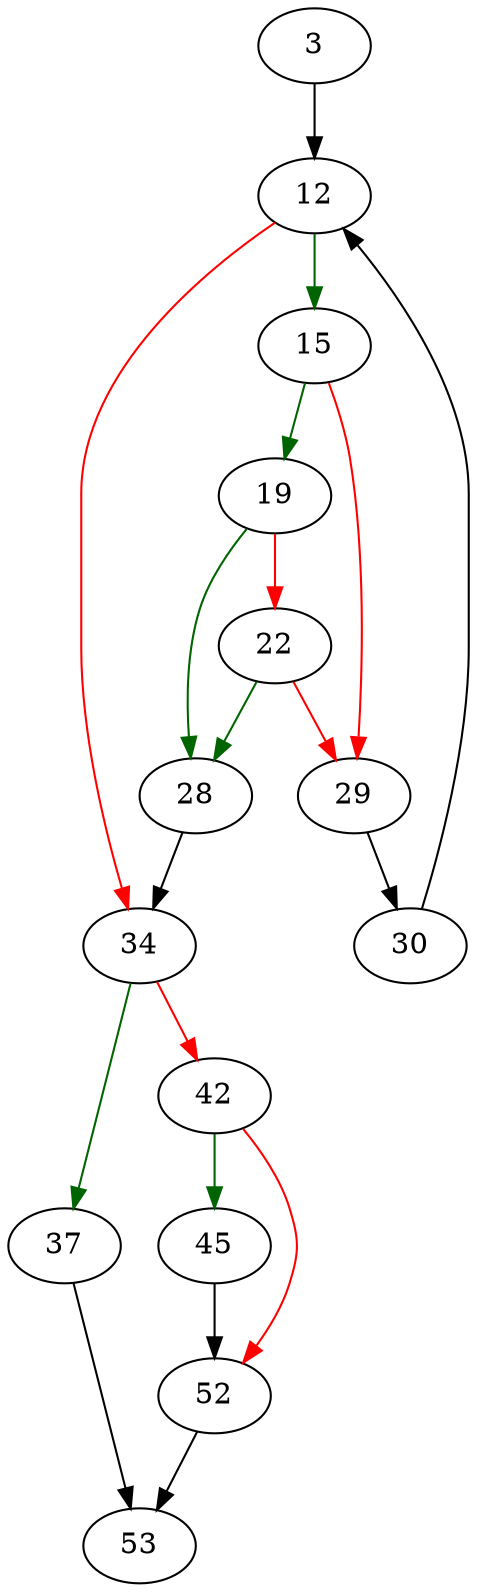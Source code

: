 strict digraph "saveAllCursors" {
	// Node definitions.
	3 [entry=true];
	12;
	15;
	34;
	19;
	29;
	28;
	22;
	30;
	37;
	42;
	53;
	45;
	52;

	// Edge definitions.
	3 -> 12;
	12 -> 15 [
		color=darkgreen
		cond=true
	];
	12 -> 34 [
		color=red
		cond=false
	];
	15 -> 19 [
		color=darkgreen
		cond=true
	];
	15 -> 29 [
		color=red
		cond=false
	];
	34 -> 37 [
		color=darkgreen
		cond=true
	];
	34 -> 42 [
		color=red
		cond=false
	];
	19 -> 28 [
		color=darkgreen
		cond=true
	];
	19 -> 22 [
		color=red
		cond=false
	];
	29 -> 30;
	28 -> 34;
	22 -> 29 [
		color=red
		cond=false
	];
	22 -> 28 [
		color=darkgreen
		cond=true
	];
	30 -> 12;
	37 -> 53;
	42 -> 45 [
		color=darkgreen
		cond=true
	];
	42 -> 52 [
		color=red
		cond=false
	];
	45 -> 52;
	52 -> 53;
}